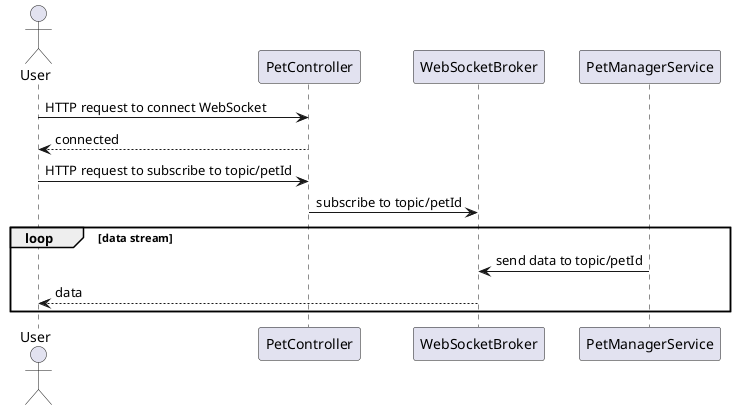 @startuml
actor User

participant "PetController" as Controller
participant "WebSocketBroker" as Broker
participant "PetManagerService" as Service

User -> Controller : HTTP request to connect WebSocket
Controller --> User : connected

User -> Controller : HTTP request to subscribe to topic/petId
Controller -> Broker : subscribe to topic/petId

loop data stream
    Service -> Broker : send data to topic/petId
    Broker --> User : data
end
@enduml
